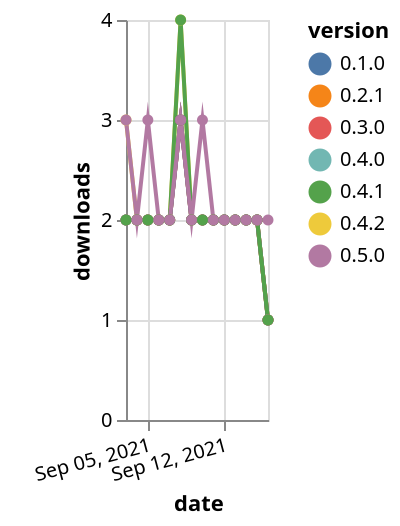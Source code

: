 {"$schema": "https://vega.github.io/schema/vega-lite/v5.json", "description": "A simple bar chart with embedded data.", "data": {"values": [{"date": "2021-09-03", "total": 579, "delta": 2, "version": "0.4.0"}, {"date": "2021-09-04", "total": 581, "delta": 2, "version": "0.4.0"}, {"date": "2021-09-05", "total": 583, "delta": 2, "version": "0.4.0"}, {"date": "2021-09-06", "total": 585, "delta": 2, "version": "0.4.0"}, {"date": "2021-09-07", "total": 587, "delta": 2, "version": "0.4.0"}, {"date": "2021-09-08", "total": 590, "delta": 3, "version": "0.4.0"}, {"date": "2021-09-09", "total": 592, "delta": 2, "version": "0.4.0"}, {"date": "2021-09-10", "total": 594, "delta": 2, "version": "0.4.0"}, {"date": "2021-09-11", "total": 596, "delta": 2, "version": "0.4.0"}, {"date": "2021-09-12", "total": 598, "delta": 2, "version": "0.4.0"}, {"date": "2021-09-13", "total": 600, "delta": 2, "version": "0.4.0"}, {"date": "2021-09-14", "total": 602, "delta": 2, "version": "0.4.0"}, {"date": "2021-09-15", "total": 604, "delta": 2, "version": "0.4.0"}, {"date": "2021-09-16", "total": 605, "delta": 1, "version": "0.4.0"}, {"date": "2021-09-03", "total": 966, "delta": 2, "version": "0.2.1"}, {"date": "2021-09-04", "total": 968, "delta": 2, "version": "0.2.1"}, {"date": "2021-09-05", "total": 970, "delta": 2, "version": "0.2.1"}, {"date": "2021-09-06", "total": 972, "delta": 2, "version": "0.2.1"}, {"date": "2021-09-07", "total": 974, "delta": 2, "version": "0.2.1"}, {"date": "2021-09-08", "total": 977, "delta": 3, "version": "0.2.1"}, {"date": "2021-09-09", "total": 979, "delta": 2, "version": "0.2.1"}, {"date": "2021-09-10", "total": 981, "delta": 2, "version": "0.2.1"}, {"date": "2021-09-11", "total": 983, "delta": 2, "version": "0.2.1"}, {"date": "2021-09-12", "total": 985, "delta": 2, "version": "0.2.1"}, {"date": "2021-09-13", "total": 987, "delta": 2, "version": "0.2.1"}, {"date": "2021-09-14", "total": 989, "delta": 2, "version": "0.2.1"}, {"date": "2021-09-15", "total": 991, "delta": 2, "version": "0.2.1"}, {"date": "2021-09-16", "total": 992, "delta": 1, "version": "0.2.1"}, {"date": "2021-09-03", "total": 390, "delta": 3, "version": "0.4.2"}, {"date": "2021-09-04", "total": 392, "delta": 2, "version": "0.4.2"}, {"date": "2021-09-05", "total": 394, "delta": 2, "version": "0.4.2"}, {"date": "2021-09-06", "total": 396, "delta": 2, "version": "0.4.2"}, {"date": "2021-09-07", "total": 398, "delta": 2, "version": "0.4.2"}, {"date": "2021-09-08", "total": 402, "delta": 4, "version": "0.4.2"}, {"date": "2021-09-09", "total": 404, "delta": 2, "version": "0.4.2"}, {"date": "2021-09-10", "total": 406, "delta": 2, "version": "0.4.2"}, {"date": "2021-09-11", "total": 408, "delta": 2, "version": "0.4.2"}, {"date": "2021-09-12", "total": 410, "delta": 2, "version": "0.4.2"}, {"date": "2021-09-13", "total": 412, "delta": 2, "version": "0.4.2"}, {"date": "2021-09-14", "total": 414, "delta": 2, "version": "0.4.2"}, {"date": "2021-09-15", "total": 416, "delta": 2, "version": "0.4.2"}, {"date": "2021-09-16", "total": 417, "delta": 1, "version": "0.4.2"}, {"date": "2021-09-03", "total": 910, "delta": 2, "version": "0.3.0"}, {"date": "2021-09-04", "total": 912, "delta": 2, "version": "0.3.0"}, {"date": "2021-09-05", "total": 914, "delta": 2, "version": "0.3.0"}, {"date": "2021-09-06", "total": 916, "delta": 2, "version": "0.3.0"}, {"date": "2021-09-07", "total": 918, "delta": 2, "version": "0.3.0"}, {"date": "2021-09-08", "total": 921, "delta": 3, "version": "0.3.0"}, {"date": "2021-09-09", "total": 923, "delta": 2, "version": "0.3.0"}, {"date": "2021-09-10", "total": 925, "delta": 2, "version": "0.3.0"}, {"date": "2021-09-11", "total": 927, "delta": 2, "version": "0.3.0"}, {"date": "2021-09-12", "total": 929, "delta": 2, "version": "0.3.0"}, {"date": "2021-09-13", "total": 931, "delta": 2, "version": "0.3.0"}, {"date": "2021-09-14", "total": 933, "delta": 2, "version": "0.3.0"}, {"date": "2021-09-15", "total": 935, "delta": 2, "version": "0.3.0"}, {"date": "2021-09-16", "total": 936, "delta": 1, "version": "0.3.0"}, {"date": "2021-09-03", "total": 1046, "delta": 2, "version": "0.1.0"}, {"date": "2021-09-04", "total": 1048, "delta": 2, "version": "0.1.0"}, {"date": "2021-09-05", "total": 1050, "delta": 2, "version": "0.1.0"}, {"date": "2021-09-06", "total": 1052, "delta": 2, "version": "0.1.0"}, {"date": "2021-09-07", "total": 1054, "delta": 2, "version": "0.1.0"}, {"date": "2021-09-08", "total": 1057, "delta": 3, "version": "0.1.0"}, {"date": "2021-09-09", "total": 1059, "delta": 2, "version": "0.1.0"}, {"date": "2021-09-10", "total": 1061, "delta": 2, "version": "0.1.0"}, {"date": "2021-09-11", "total": 1063, "delta": 2, "version": "0.1.0"}, {"date": "2021-09-12", "total": 1065, "delta": 2, "version": "0.1.0"}, {"date": "2021-09-13", "total": 1067, "delta": 2, "version": "0.1.0"}, {"date": "2021-09-14", "total": 1069, "delta": 2, "version": "0.1.0"}, {"date": "2021-09-15", "total": 1071, "delta": 2, "version": "0.1.0"}, {"date": "2021-09-16", "total": 1072, "delta": 1, "version": "0.1.0"}, {"date": "2021-09-03", "total": 581, "delta": 2, "version": "0.4.1"}, {"date": "2021-09-04", "total": 583, "delta": 2, "version": "0.4.1"}, {"date": "2021-09-05", "total": 585, "delta": 2, "version": "0.4.1"}, {"date": "2021-09-06", "total": 587, "delta": 2, "version": "0.4.1"}, {"date": "2021-09-07", "total": 589, "delta": 2, "version": "0.4.1"}, {"date": "2021-09-08", "total": 593, "delta": 4, "version": "0.4.1"}, {"date": "2021-09-09", "total": 595, "delta": 2, "version": "0.4.1"}, {"date": "2021-09-10", "total": 597, "delta": 2, "version": "0.4.1"}, {"date": "2021-09-11", "total": 599, "delta": 2, "version": "0.4.1"}, {"date": "2021-09-12", "total": 601, "delta": 2, "version": "0.4.1"}, {"date": "2021-09-13", "total": 603, "delta": 2, "version": "0.4.1"}, {"date": "2021-09-14", "total": 605, "delta": 2, "version": "0.4.1"}, {"date": "2021-09-15", "total": 607, "delta": 2, "version": "0.4.1"}, {"date": "2021-09-16", "total": 608, "delta": 1, "version": "0.4.1"}, {"date": "2021-09-03", "total": 212, "delta": 3, "version": "0.5.0"}, {"date": "2021-09-04", "total": 214, "delta": 2, "version": "0.5.0"}, {"date": "2021-09-05", "total": 217, "delta": 3, "version": "0.5.0"}, {"date": "2021-09-06", "total": 219, "delta": 2, "version": "0.5.0"}, {"date": "2021-09-07", "total": 221, "delta": 2, "version": "0.5.0"}, {"date": "2021-09-08", "total": 224, "delta": 3, "version": "0.5.0"}, {"date": "2021-09-09", "total": 226, "delta": 2, "version": "0.5.0"}, {"date": "2021-09-10", "total": 229, "delta": 3, "version": "0.5.0"}, {"date": "2021-09-11", "total": 231, "delta": 2, "version": "0.5.0"}, {"date": "2021-09-12", "total": 233, "delta": 2, "version": "0.5.0"}, {"date": "2021-09-13", "total": 235, "delta": 2, "version": "0.5.0"}, {"date": "2021-09-14", "total": 237, "delta": 2, "version": "0.5.0"}, {"date": "2021-09-15", "total": 239, "delta": 2, "version": "0.5.0"}, {"date": "2021-09-16", "total": 241, "delta": 2, "version": "0.5.0"}]}, "width": "container", "mark": {"type": "line", "point": {"filled": true}}, "encoding": {"x": {"field": "date", "type": "temporal", "timeUnit": "yearmonthdate", "title": "date", "axis": {"labelAngle": -15}}, "y": {"field": "delta", "type": "quantitative", "title": "downloads"}, "color": {"field": "version", "type": "nominal"}, "tooltip": {"field": "delta"}}}